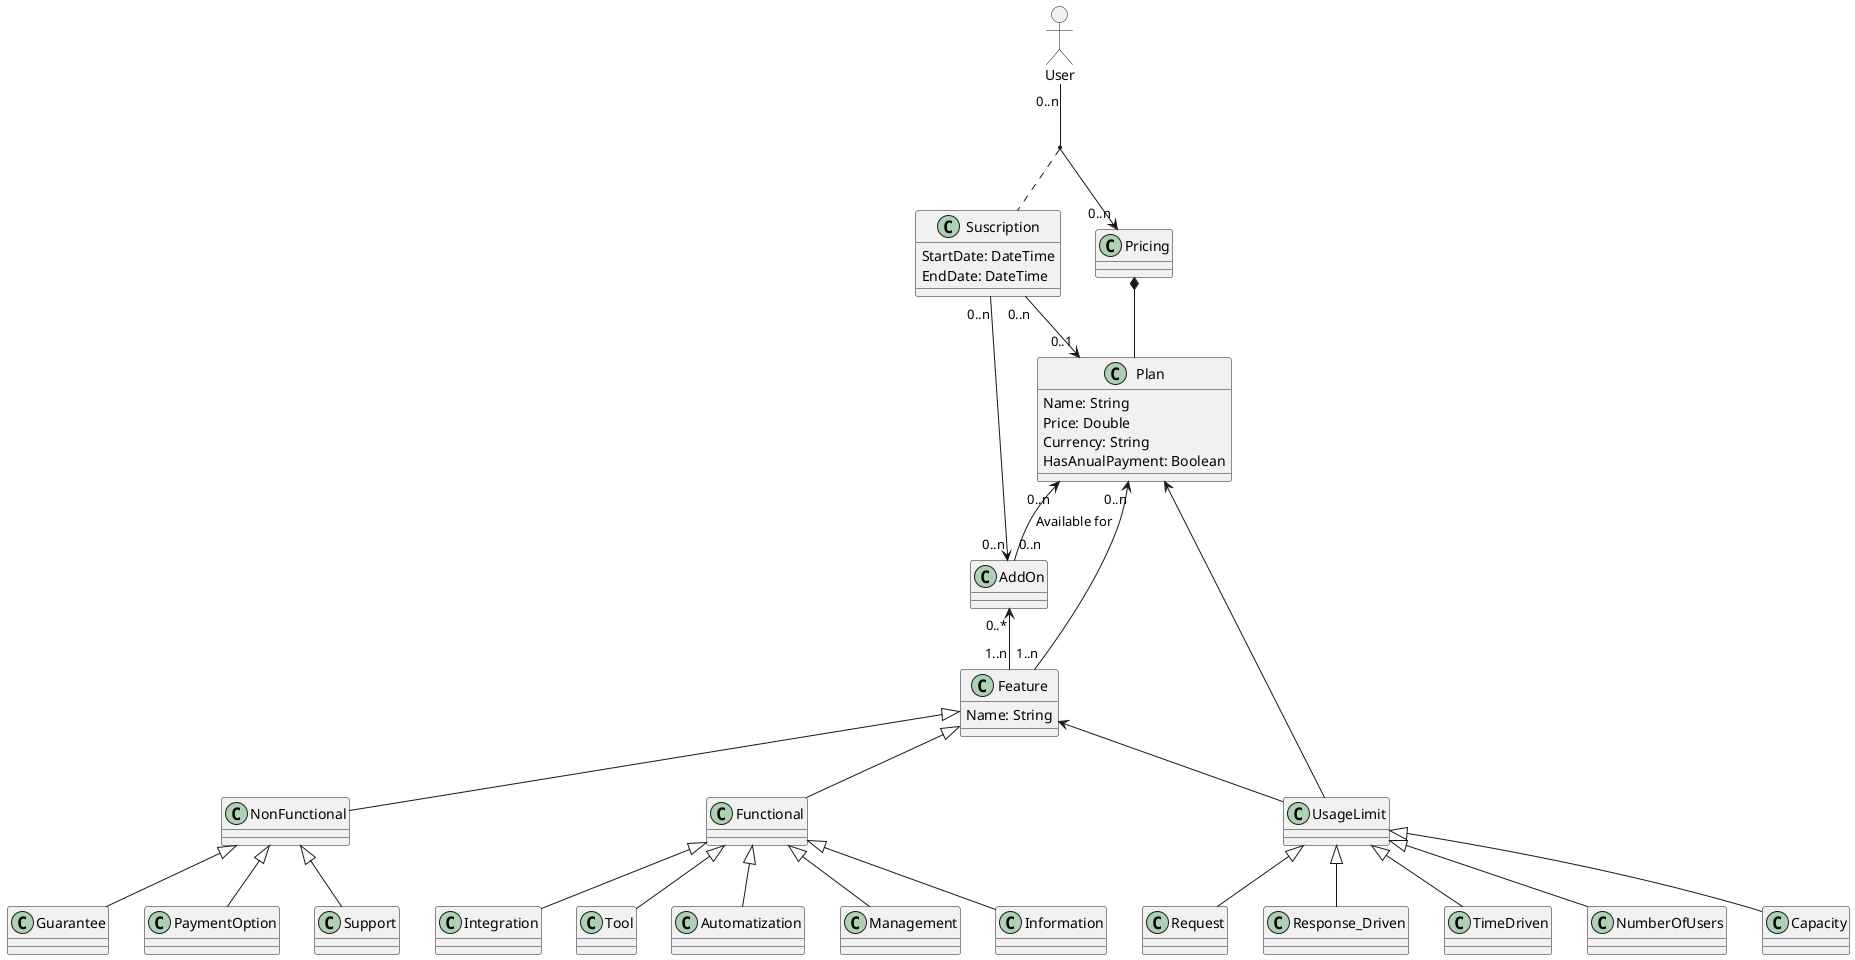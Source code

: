 @startuml 24_10_2023

mix_actor User

User "0..n"-->"0..n"Pricing
(User, Pricing) .. Suscription

Pricing *-- Plan 

Suscription "0..n"-->"0..1"Plan
Suscription "0..n"-->"0..n"AddOn

Plan "0..n"<--"1..n" Feature 
AddOn "0..*"<--"1..n" Feature

Plan "0..n"<--"0..n" AddOn : Available for

Feature <|-- Functional
Feature <|-- NonFunctional

Functional <|-- Information
Functional <|-- Integration
Functional <|-- Tool
Functional <|-- Automatization
Functional <|-- Management

NonFunctional <|-- Guarantee
NonFunctional <|-- PaymentOption
NonFunctional <|-- Support

Feature <-- UsageLimit
Plan <-- UsageLimit

UsageLimit <|-- Capacity
UsageLimit <|-- Request
UsageLimit <|-- Response_Driven
UsageLimit <|-- TimeDriven
UsageLimit <|-- NumberOfUsers

class Plan{
Name: String
Price: Double
Currency: String
HasAnualPayment: Boolean
}

class Feature{
Name: String
}

class Suscription{
StartDate: DateTime
EndDate: DateTime
}

@enduml